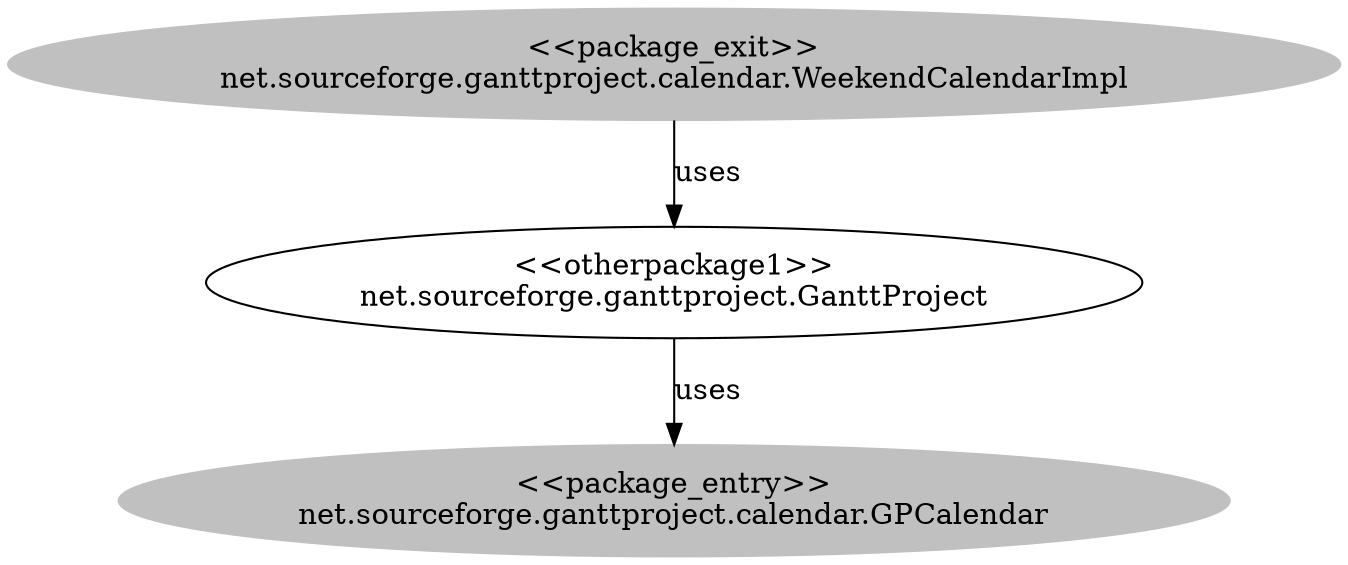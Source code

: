digraph cd {
	net_sourceforge_ganttproject_calendar_WeekendCalendarImpl [label="<<package_exit>>
net.sourceforge.ganttproject.calendar.WeekendCalendarImpl",style=filled,color="grey"];
	net_sourceforge_ganttproject_calendar_GPCalendar [label="<<package_entry>>
net.sourceforge.ganttproject.calendar.GPCalendar",style=filled,color="grey"];
	net_sourceforge_ganttproject_GanttProject [label="<<otherpackage1>>
net.sourceforge.ganttproject.GanttProject"];
	net_sourceforge_ganttproject_calendar_WeekendCalendarImpl -> net_sourceforge_ganttproject_GanttProject [label=uses];
	net_sourceforge_ganttproject_GanttProject -> net_sourceforge_ganttproject_calendar_GPCalendar [label=uses];
}
